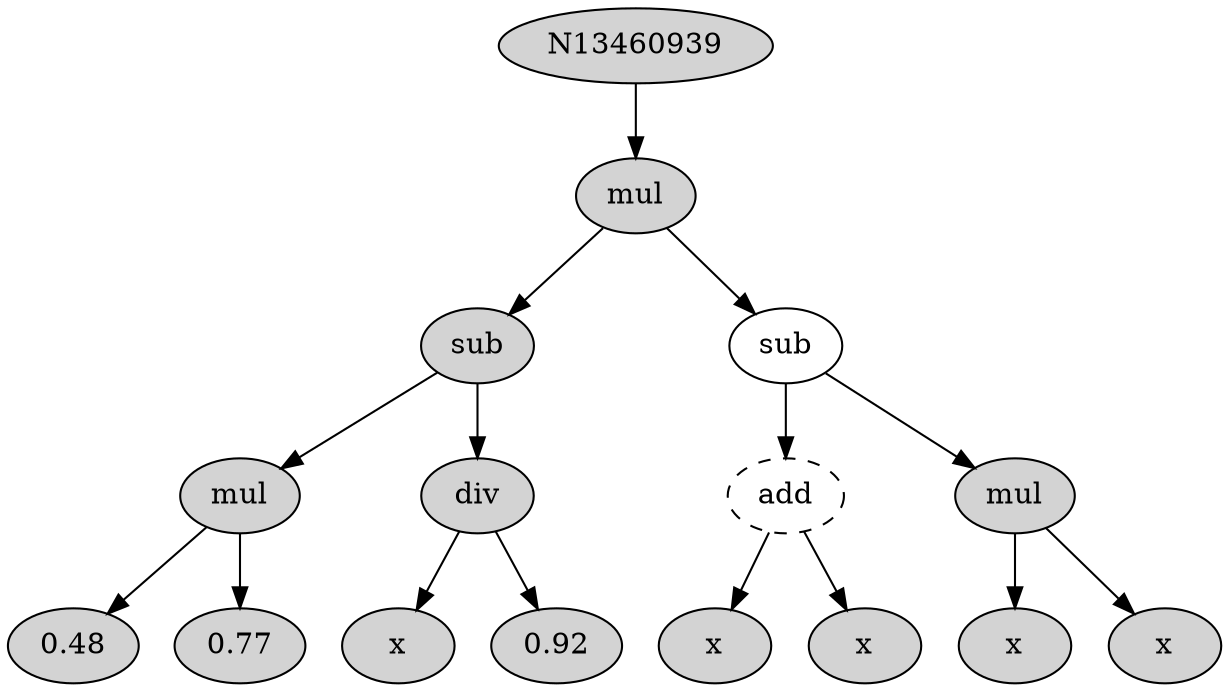  digraph G13460939 {
N13460939[ style=filled  label="N13460939"];
N13460939 -> N13460940;
N13460940[ style=filled  label="mul"];
N13460940 -> N13460941;
N13460941[ style=filled  label="sub"];
N13460941 -> N13460942;
N13460942[ style=filled  label="mul"];
N13460942 -> N13460943;
N13460943[ style=filled  label="0.48"];
N13460942 -> N13460944;
N13460944[ style=filled  label="0.77"];
N13460941 -> N13460945;
N13460945[ style=filled  label="div"];
N13460945 -> N13460946;
N13460946[ style=filled  label="x"];
N13460945 -> N13460947;
N13460947[ style=filled  label="0.92"];
N13460940 -> N13460948;
N13460948[ style=solid  label="sub"];
N13460948 -> N13460965;
N13460965[ style=dashed  label="add"];
N13460965 -> N13460966;
N13460966[ style=filled  label="x"];
N13460965 -> N13460967;
N13460967[ style=filled  label="x"];
N13460948 -> N13460952;
N13460952[ style=filled  label="mul"];
N13460952 -> N13460953;
N13460953[ style=filled  label="x"];
N13460952 -> N13460954;
N13460954[ style=filled  label="x"];
}
